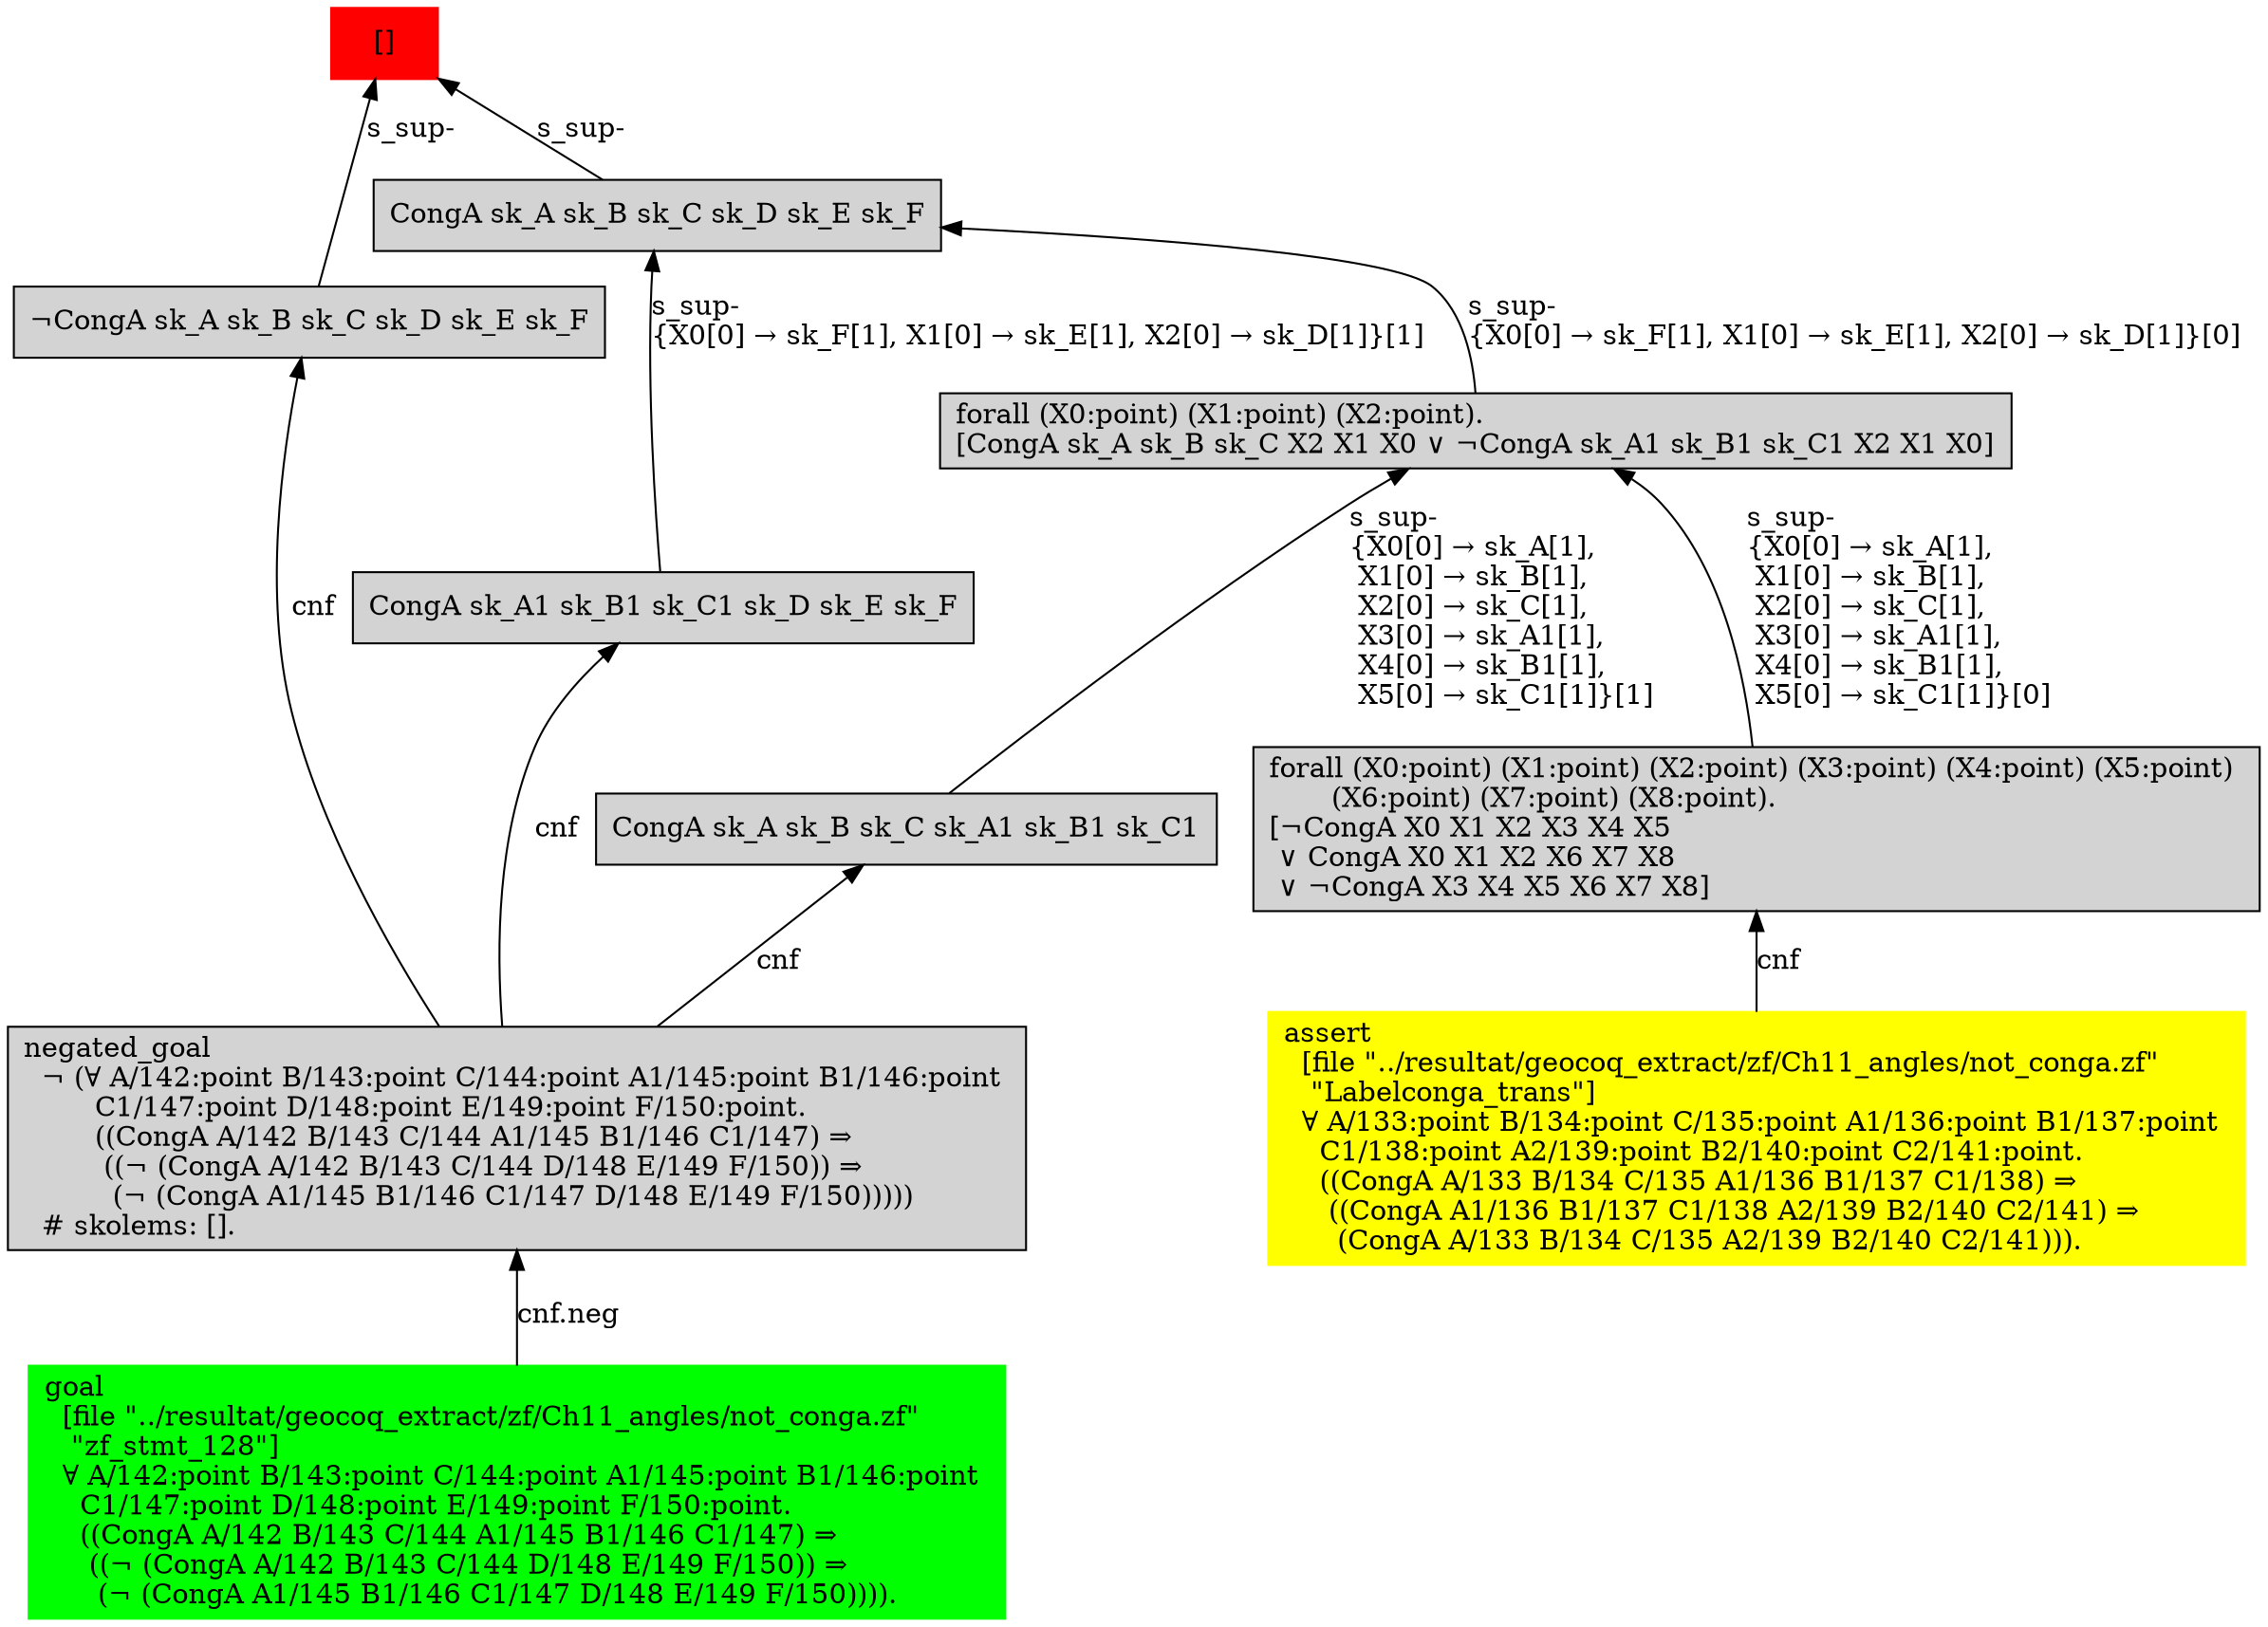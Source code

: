 digraph "unsat_graph" {
  vertex_0 [color=red, label="[]", shape=box, style=filled];
  vertex_0 -> vertex_1 [label="s_sup-\l", dir="back"];
  vertex_1 [shape=box, label="¬CongA sk_A sk_B sk_C sk_D sk_E sk_F\l", style=filled];
  vertex_1 -> vertex_2 [label="cnf", dir="back"];
  vertex_2 [shape=box, label="negated_goal\l  ¬ (∀ A/142:point B/143:point C/144:point A1/145:point B1/146:point \l        C1/147:point D/148:point E/149:point F/150:point.\l        ((CongA A/142 B/143 C/144 A1/145 B1/146 C1/147) ⇒\l         ((¬ (CongA A/142 B/143 C/144 D/148 E/149 F/150)) ⇒\l          (¬ (CongA A1/145 B1/146 C1/147 D/148 E/149 F/150)))))\l  # skolems: [].\l", style=filled];
  vertex_2 -> vertex_3 [label="cnf.neg", dir="back"];
  vertex_3 [color=green, shape=box, label="goal\l  [file \"../resultat/geocoq_extract/zf/Ch11_angles/not_conga.zf\" \l   \"zf_stmt_128\"]\l  ∀ A/142:point B/143:point C/144:point A1/145:point B1/146:point \l    C1/147:point D/148:point E/149:point F/150:point.\l    ((CongA A/142 B/143 C/144 A1/145 B1/146 C1/147) ⇒\l     ((¬ (CongA A/142 B/143 C/144 D/148 E/149 F/150)) ⇒\l      (¬ (CongA A1/145 B1/146 C1/147 D/148 E/149 F/150)))).\l", style=filled];
  vertex_0 -> vertex_4 [label="s_sup-\l", dir="back"];
  vertex_4 [shape=box, label="CongA sk_A sk_B sk_C sk_D sk_E sk_F\l", style=filled];
  vertex_4 -> vertex_5 [label="s_sup-\l\{X0[0] → sk_F[1], X1[0] → sk_E[1], X2[0] → sk_D[1]\}[0]\l", dir="back"];
  vertex_5 [shape=box, label="forall (X0:point) (X1:point) (X2:point).\l[CongA sk_A sk_B sk_C X2 X1 X0 ∨ ¬CongA sk_A1 sk_B1 sk_C1 X2 X1 X0]\l", style=filled];
  vertex_5 -> vertex_6 [label="s_sup-\l\{X0[0] → sk_A[1], \l X1[0] → sk_B[1], \l X2[0] → sk_C[1], \l X3[0] → sk_A1[1], \l X4[0] → sk_B1[1], \l X5[0] → sk_C1[1]\}[0]\l", dir="back"];
  vertex_6 [shape=box, label="forall (X0:point) (X1:point) (X2:point) (X3:point) (X4:point) (X5:point) \l       (X6:point) (X7:point) (X8:point).\l[¬CongA X0 X1 X2 X3 X4 X5\l ∨ CongA X0 X1 X2 X6 X7 X8\l ∨ ¬CongA X3 X4 X5 X6 X7 X8]\l", style=filled];
  vertex_6 -> vertex_7 [label="cnf", dir="back"];
  vertex_7 [color=yellow, shape=box, label="assert\l  [file \"../resultat/geocoq_extract/zf/Ch11_angles/not_conga.zf\" \l   \"Labelconga_trans\"]\l  ∀ A/133:point B/134:point C/135:point A1/136:point B1/137:point \l    C1/138:point A2/139:point B2/140:point C2/141:point.\l    ((CongA A/133 B/134 C/135 A1/136 B1/137 C1/138) ⇒\l     ((CongA A1/136 B1/137 C1/138 A2/139 B2/140 C2/141) ⇒\l      (CongA A/133 B/134 C/135 A2/139 B2/140 C2/141))).\l", style=filled];
  vertex_5 -> vertex_8 [label="s_sup-\l\{X0[0] → sk_A[1], \l X1[0] → sk_B[1], \l X2[0] → sk_C[1], \l X3[0] → sk_A1[1], \l X4[0] → sk_B1[1], \l X5[0] → sk_C1[1]\}[1]\l", dir="back"];
  vertex_8 [shape=box, label="CongA sk_A sk_B sk_C sk_A1 sk_B1 sk_C1\l", style=filled];
  vertex_8 -> vertex_2 [label="cnf", dir="back"];
  vertex_4 -> vertex_9 [label="s_sup-\l\{X0[0] → sk_F[1], X1[0] → sk_E[1], X2[0] → sk_D[1]\}[1]\l", dir="back"];
  vertex_9 [shape=box, label="CongA sk_A1 sk_B1 sk_C1 sk_D sk_E sk_F\l", style=filled];
  vertex_9 -> vertex_2 [label="cnf", dir="back"];
  }


